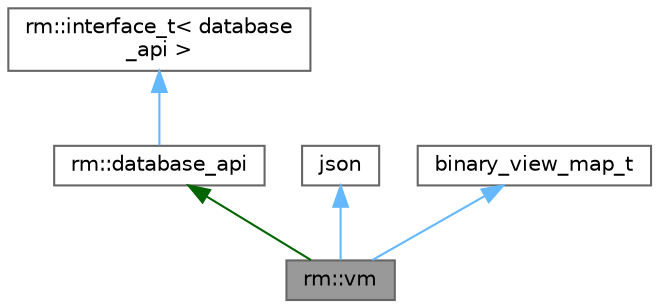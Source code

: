 digraph "rm::vm"
{
 // LATEX_PDF_SIZE
  bgcolor="transparent";
  edge [fontname=Helvetica,fontsize=10,labelfontname=Helvetica,labelfontsize=10];
  node [fontname=Helvetica,fontsize=10,shape=box,height=0.2,width=0.4];
  Node1 [id="Node000001",label="rm::vm",height=0.2,width=0.4,color="gray40", fillcolor="grey60", style="filled", fontcolor="black",tooltip="Виртуальная машина для выполнения отношений (сущностей), представленных в формате JSON."];
  Node2 -> Node1 [id="edge1_Node000001_Node000002",dir="back",color="darkgreen",style="solid",tooltip=" "];
  Node2 [id="Node000002",label="rm::database_api",height=0.2,width=0.4,color="gray40", fillcolor="white", style="filled",URL="$classrm_1_1database__api.html",tooltip="Абстрактный интерфейс для работы с сущностями базы данных через JSON."];
  Node3 -> Node2 [id="edge2_Node000002_Node000003",dir="back",color="steelblue1",style="solid",tooltip=" "];
  Node3 [id="Node000003",label="rm::interface_t\< database\l_api \>",height=0.2,width=0.4,color="gray40", fillcolor="white", style="filled",URL="$classrm_1_1interface__t.html",tooltip=" "];
  Node4 -> Node1 [id="edge3_Node000001_Node000004",dir="back",color="steelblue1",style="solid",tooltip=" "];
  Node4 [id="Node000004",label="json",height=0.2,width=0.4,color="gray40", fillcolor="white", style="filled",tooltip=" "];
  Node5 -> Node1 [id="edge4_Node000001_Node000005",dir="back",color="steelblue1",style="solid",tooltip=" "];
  Node5 [id="Node000005",label="binary_view_map_t",height=0.2,width=0.4,color="gray40", fillcolor="white", style="filled",tooltip=" "];
}
